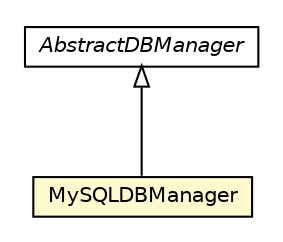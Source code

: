 #!/usr/local/bin/dot
#
# Class diagram 
# Generated by UMLGraph version R5_6_6-8-g8d7759 (http://www.umlgraph.org/)
#

digraph G {
	edge [fontname="Helvetica",fontsize=10,labelfontname="Helvetica",labelfontsize=10];
	node [fontname="Helvetica",fontsize=10,shape=plaintext];
	nodesep=0.25;
	ranksep=0.5;
	// org.dayatang.db.AbstractDBManager
	c65982 [label=<<table title="org.dayatang.db.AbstractDBManager" border="0" cellborder="1" cellspacing="0" cellpadding="2" port="p" href="../AbstractDBManager.html">
		<tr><td><table border="0" cellspacing="0" cellpadding="1">
<tr><td align="center" balign="center"><font face="Helvetica-Oblique"> AbstractDBManager </font></td></tr>
		</table></td></tr>
		</table>>, URL="../AbstractDBManager.html", fontname="Helvetica", fontcolor="black", fontsize=10.0];
	// org.dayatang.db.mysql.MySQLDBManager
	c65983 [label=<<table title="org.dayatang.db.mysql.MySQLDBManager" border="0" cellborder="1" cellspacing="0" cellpadding="2" port="p" bgcolor="lemonChiffon" href="./MySQLDBManager.html">
		<tr><td><table border="0" cellspacing="0" cellpadding="1">
<tr><td align="center" balign="center"> MySQLDBManager </td></tr>
		</table></td></tr>
		</table>>, URL="./MySQLDBManager.html", fontname="Helvetica", fontcolor="black", fontsize=10.0];
	//org.dayatang.db.mysql.MySQLDBManager extends org.dayatang.db.AbstractDBManager
	c65982:p -> c65983:p [dir=back,arrowtail=empty];
}

